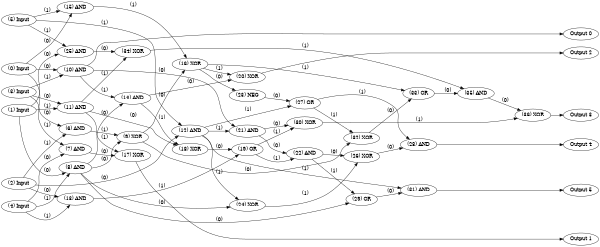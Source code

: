 digraph NeuralNetwork {
rankdir=LR;
size="4,3";
center = true;
node0 [label="(0) Input", color=black, labelfontcolor=black, fontcolor=black];
node1 [label="(1) Input", color=black, labelfontcolor=black, fontcolor=black];
node2 [label="(2) Input", color=black, labelfontcolor=black, fontcolor=black];
node3 [label="(3) Input", color=black, labelfontcolor=black, fontcolor=black];
node4 [label="(4) Input", color=black, labelfontcolor=black, fontcolor=black];
node5 [label="(5) Input", color=black, labelfontcolor=black, fontcolor=black];
node6 [label="(6) AND", color=black, labelfontcolor=black, fontcolor=black];
node3 -> node6 [label=" (0)", labelfontcolor=black, fontcolor=black, bold=true, color=black];
node2 -> node6 [label=" (1)", labelfontcolor=black, fontcolor=black, bold=true, color=black];
node7 [label="(7) AND", color=black, labelfontcolor=black, fontcolor=black];
node4 -> node7 [label=" (0)", labelfontcolor=black, fontcolor=black, bold=true, color=black];
node0 -> node7 [label=" (1)", labelfontcolor=black, fontcolor=black, bold=true, color=black];
node8 [label="(8) AND", color=black, labelfontcolor=black, fontcolor=black];
node1 -> node8 [label=" (0)", labelfontcolor=black, fontcolor=black, bold=true, color=black];
node4 -> node8 [label=" (1)", labelfontcolor=black, fontcolor=black, bold=true, color=black];
node9 [label="(9) XOR", color=black, labelfontcolor=black, fontcolor=black];
node8 -> node9 [label=" (0)", labelfontcolor=black, fontcolor=black, bold=true, color=black];
node6 -> node9 [label=" (1)", labelfontcolor=black, fontcolor=black, bold=true, color=black];
node10 [label="(10) AND", color=black, labelfontcolor=black, fontcolor=black];
node0 -> node10 [label=" (0)", labelfontcolor=black, fontcolor=black, bold=true, color=black];
node3 -> node10 [label=" (1)", labelfontcolor=black, fontcolor=black, bold=true, color=black];
node11 [label="(11) AND", color=black, labelfontcolor=black, fontcolor=black];
node3 -> node11 [label=" (0)", labelfontcolor=black, fontcolor=black, bold=true, color=black];
node1 -> node11 [label=" (1)", labelfontcolor=black, fontcolor=black, bold=true, color=black];
node12 [label="(12) AND", color=black, labelfontcolor=black, fontcolor=black];
node2 -> node12 [label=" (0)", labelfontcolor=black, fontcolor=black, bold=true, color=black];
node5 -> node12 [label=" (1)", labelfontcolor=black, fontcolor=black, bold=true, color=black];
node13 [label="(13) AND", color=black, labelfontcolor=black, fontcolor=black];
node2 -> node13 [label=" (0)", labelfontcolor=black, fontcolor=black, bold=true, color=black];
node4 -> node13 [label=" (1)", labelfontcolor=black, fontcolor=black, bold=true, color=black];
node14 [label="(14) AND", color=black, labelfontcolor=black, fontcolor=black];
node8 -> node14 [label=" (0)", labelfontcolor=black, fontcolor=black, bold=true, color=black];
node10 -> node14 [label=" (1)", labelfontcolor=black, fontcolor=black, bold=true, color=black];
node15 [label="(15) AND", color=black, labelfontcolor=black, fontcolor=black];
node0 -> node15 [label=" (0)", labelfontcolor=black, fontcolor=black, bold=true, color=black];
node5 -> node15 [label=" (1)", labelfontcolor=black, fontcolor=black, bold=true, color=black];
node16 [label="(16) XOR", color=black, labelfontcolor=black, fontcolor=black];
node9 -> node16 [label=" (0)", labelfontcolor=black, fontcolor=black, bold=true, color=black];
node15 -> node16 [label=" (1)", labelfontcolor=black, fontcolor=black, bold=true, color=black];
node17 [label="(17) XOR", color=black, labelfontcolor=black, fontcolor=black];
node7 -> node17 [label=" (0)", labelfontcolor=black, fontcolor=black, bold=true, color=black];
node11 -> node17 [label=" (1)", labelfontcolor=black, fontcolor=black, bold=true, color=black];
node18 [label="(18) XOR", color=black, labelfontcolor=black, fontcolor=black];
node11 -> node18 [label=" (0)", labelfontcolor=black, fontcolor=black, bold=true, color=black];
node14 -> node18 [label=" (1)", labelfontcolor=black, fontcolor=black, bold=true, color=black];
node19 [label="(19) OR", color=black, labelfontcolor=black, fontcolor=black];
node18 -> node19 [label=" (0)", labelfontcolor=black, fontcolor=black, bold=true, color=black];
node13 -> node19 [label=" (1)", labelfontcolor=black, fontcolor=black, bold=true, color=black];
node20 [label="(20) XOR", color=black, labelfontcolor=black, fontcolor=black];
node14 -> node20 [label=" (0)", labelfontcolor=black, fontcolor=black, bold=true, color=black];
node16 -> node20 [label=" (1)", labelfontcolor=black, fontcolor=black, bold=true, color=black];
node21 [label="(21) AND", color=black, labelfontcolor=black, fontcolor=black];
node10 -> node21 [label=" (0)", labelfontcolor=black, fontcolor=black, bold=true, color=black];
node12 -> node21 [label=" (1)", labelfontcolor=black, fontcolor=black, bold=true, color=black];
node22 [label="(22) AND", color=black, labelfontcolor=black, fontcolor=black];
node21 -> node22 [label=" (0)", labelfontcolor=black, fontcolor=black, bold=true, color=black];
node19 -> node22 [label=" (1)", labelfontcolor=black, fontcolor=black, bold=true, color=black];
node23 [label="(23) NEG", color=black, labelfontcolor=black, fontcolor=black];
node16 -> node23 [label=" (0)", labelfontcolor=black, fontcolor=black, bold=true, color=black];
node24 [label="(24) XOR", color=black, labelfontcolor=black, fontcolor=black];
node8 -> node24 [label=" (0)", labelfontcolor=black, fontcolor=black, bold=true, color=black];
node12 -> node24 [label=" (1)", labelfontcolor=black, fontcolor=black, bold=true, color=black];
node25 [label="(25) AND", color=black, labelfontcolor=black, fontcolor=black];
node1 -> node25 [label=" (0)", labelfontcolor=black, fontcolor=black, bold=true, color=black];
node5 -> node25 [label=" (1)", labelfontcolor=black, fontcolor=black, bold=true, color=black];
node26 [label="(26) XOR", color=black, labelfontcolor=black, fontcolor=black];
node22 -> node26 [label=" (0)", labelfontcolor=black, fontcolor=black, bold=true, color=black];
node24 -> node26 [label=" (1)", labelfontcolor=black, fontcolor=black, bold=true, color=black];
node27 [label="(27) OR", color=black, labelfontcolor=black, fontcolor=black];
node23 -> node27 [label=" (0)", labelfontcolor=black, fontcolor=black, bold=true, color=black];
node12 -> node27 [label=" (1)", labelfontcolor=black, fontcolor=black, bold=true, color=black];
node28 [label="(28) AND", color=black, labelfontcolor=black, fontcolor=black];
node26 -> node28 [label=" (0)", labelfontcolor=black, fontcolor=black, bold=true, color=black];
node27 -> node28 [label=" (1)", labelfontcolor=black, fontcolor=black, bold=true, color=black];
node29 [label="(29) OR", color=black, labelfontcolor=black, fontcolor=black];
node8 -> node29 [label=" (0)", labelfontcolor=black, fontcolor=black, bold=true, color=black];
node22 -> node29 [label=" (1)", labelfontcolor=black, fontcolor=black, bold=true, color=black];
node30 [label="(30) XOR", color=black, labelfontcolor=black, fontcolor=black];
node21 -> node30 [label=" (0)", labelfontcolor=black, fontcolor=black, bold=true, color=black];
node19 -> node30 [label=" (1)", labelfontcolor=black, fontcolor=black, bold=true, color=black];
node31 [label="(31) AND", color=black, labelfontcolor=black, fontcolor=black];
node29 -> node31 [label=" (0)", labelfontcolor=black, fontcolor=black, bold=true, color=black];
node12 -> node31 [label=" (1)", labelfontcolor=black, fontcolor=black, bold=true, color=black];
node32 [label="(32) XOR", color=black, labelfontcolor=black, fontcolor=black];
node9 -> node32 [label=" (0)", labelfontcolor=black, fontcolor=black, bold=true, color=black];
node27 -> node32 [label=" (1)", labelfontcolor=black, fontcolor=black, bold=true, color=black];
node33 [label="(33) OR", color=black, labelfontcolor=black, fontcolor=black];
node32 -> node33 [label=" (0)", labelfontcolor=black, fontcolor=black, bold=true, color=black];
node16 -> node33 [label=" (1)", labelfontcolor=black, fontcolor=black, bold=true, color=black];
node34 [label="(34) XOR", color=black, labelfontcolor=black, fontcolor=black];
node25 -> node34 [label=" (0)", labelfontcolor=black, fontcolor=black, bold=true, color=black];
node11 -> node34 [label=" (1)", labelfontcolor=black, fontcolor=black, bold=true, color=black];
node35 [label="(35) AND", color=black, labelfontcolor=black, fontcolor=black];
node33 -> node35 [label=" (0)", labelfontcolor=black, fontcolor=black, bold=true, color=black];
node34 -> node35 [label=" (1)", labelfontcolor=black, fontcolor=black, bold=true, color=black];
node36 [label="(36) XOR", color=black, labelfontcolor=black, fontcolor=black];
node35 -> node36 [label=" (0)", labelfontcolor=black, fontcolor=black, bold=true, color=black];
node30 -> node36 [label=" (1)", labelfontcolor=black, fontcolor=black, bold=true, color=black];
node37 [label="Output 0", color=black, labelfontcolor=black, fontcolor=black];
node10 -> node37 [labelfontcolor=black, fontcolor=black, bold=true, color=black];
node38 [label="Output 1", color=black, labelfontcolor=black, fontcolor=black];
node17 -> node38 [labelfontcolor=black, fontcolor=black, bold=true, color=black];
node39 [label="Output 2", color=black, labelfontcolor=black, fontcolor=black];
node20 -> node39 [labelfontcolor=black, fontcolor=black, bold=true, color=black];
node40 [label="Output 3", color=black, labelfontcolor=black, fontcolor=black];
node36 -> node40 [labelfontcolor=black, fontcolor=black, bold=true, color=black];
node41 [label="Output 4", color=black, labelfontcolor=black, fontcolor=black];
node28 -> node41 [labelfontcolor=black, fontcolor=black, bold=true, color=black];
node42 [label="Output 5", color=black, labelfontcolor=black, fontcolor=black];
node31 -> node42 [labelfontcolor=black, fontcolor=black, bold=true, color=black];
{ rank = source; "node0"; "node1"; "node2"; "node3"; "node4"; "node5"; }
{ rank = max;"node37";"node38";"node39";"node40";"node41";"node42"; }
}